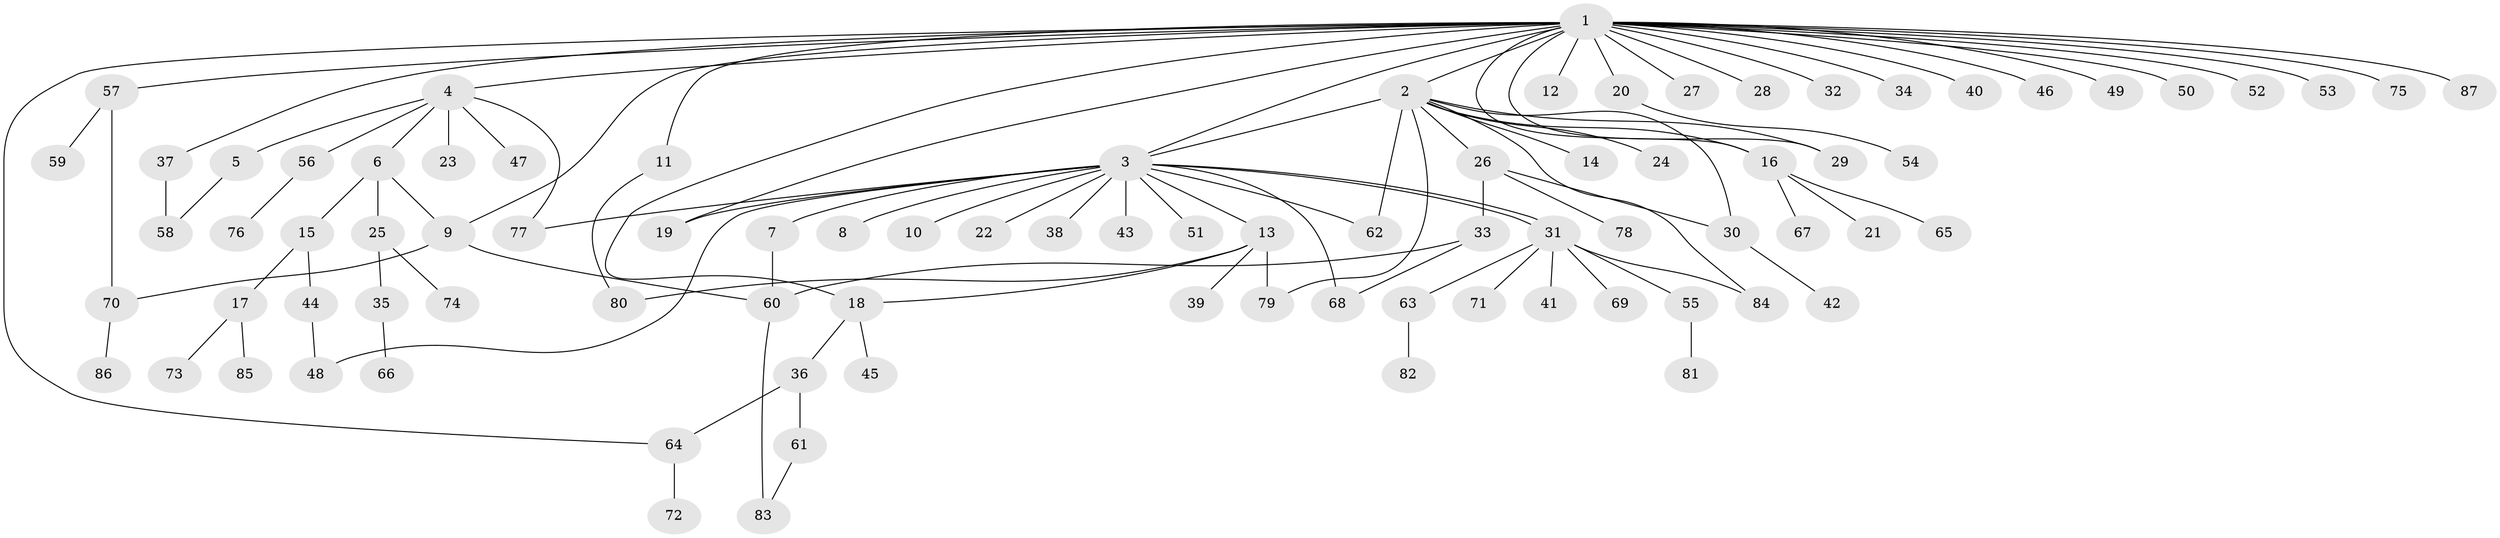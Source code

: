 // Generated by graph-tools (version 1.1) at 2025/47/03/09/25 04:47:30]
// undirected, 87 vertices, 107 edges
graph export_dot {
graph [start="1"]
  node [color=gray90,style=filled];
  1;
  2;
  3;
  4;
  5;
  6;
  7;
  8;
  9;
  10;
  11;
  12;
  13;
  14;
  15;
  16;
  17;
  18;
  19;
  20;
  21;
  22;
  23;
  24;
  25;
  26;
  27;
  28;
  29;
  30;
  31;
  32;
  33;
  34;
  35;
  36;
  37;
  38;
  39;
  40;
  41;
  42;
  43;
  44;
  45;
  46;
  47;
  48;
  49;
  50;
  51;
  52;
  53;
  54;
  55;
  56;
  57;
  58;
  59;
  60;
  61;
  62;
  63;
  64;
  65;
  66;
  67;
  68;
  69;
  70;
  71;
  72;
  73;
  74;
  75;
  76;
  77;
  78;
  79;
  80;
  81;
  82;
  83;
  84;
  85;
  86;
  87;
  1 -- 2;
  1 -- 3;
  1 -- 4;
  1 -- 9;
  1 -- 11;
  1 -- 12;
  1 -- 16;
  1 -- 18;
  1 -- 19;
  1 -- 20;
  1 -- 27;
  1 -- 28;
  1 -- 29;
  1 -- 32;
  1 -- 34;
  1 -- 37;
  1 -- 40;
  1 -- 46;
  1 -- 49;
  1 -- 50;
  1 -- 52;
  1 -- 53;
  1 -- 57;
  1 -- 64;
  1 -- 75;
  1 -- 87;
  2 -- 3;
  2 -- 14;
  2 -- 16;
  2 -- 24;
  2 -- 26;
  2 -- 29;
  2 -- 30;
  2 -- 62;
  2 -- 79;
  2 -- 84;
  3 -- 7;
  3 -- 8;
  3 -- 10;
  3 -- 13;
  3 -- 19;
  3 -- 22;
  3 -- 31;
  3 -- 31;
  3 -- 38;
  3 -- 43;
  3 -- 48;
  3 -- 51;
  3 -- 62;
  3 -- 68;
  3 -- 77;
  4 -- 5;
  4 -- 6;
  4 -- 23;
  4 -- 47;
  4 -- 56;
  4 -- 77;
  5 -- 58;
  6 -- 9;
  6 -- 15;
  6 -- 25;
  7 -- 60;
  9 -- 60;
  9 -- 70;
  11 -- 80;
  13 -- 18;
  13 -- 39;
  13 -- 79;
  13 -- 80;
  15 -- 17;
  15 -- 44;
  16 -- 21;
  16 -- 65;
  16 -- 67;
  17 -- 73;
  17 -- 85;
  18 -- 36;
  18 -- 45;
  20 -- 54;
  25 -- 35;
  25 -- 74;
  26 -- 30;
  26 -- 33;
  26 -- 78;
  30 -- 42;
  31 -- 41;
  31 -- 55;
  31 -- 63;
  31 -- 69;
  31 -- 71;
  31 -- 84;
  33 -- 60;
  33 -- 68;
  35 -- 66;
  36 -- 61;
  36 -- 64;
  37 -- 58;
  44 -- 48;
  55 -- 81;
  56 -- 76;
  57 -- 59;
  57 -- 70;
  60 -- 83;
  61 -- 83;
  63 -- 82;
  64 -- 72;
  70 -- 86;
}
